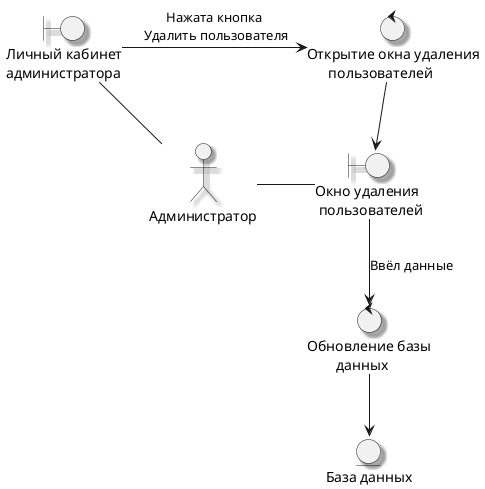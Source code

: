 @startuml
skinparam Shadowing true
actor "Администратор" as admin
boundary "Личный кабинет\nадминистратора" as mainMenuAd
boundary "Окно удаления\n пользователей" as removeUserWindow 

control "Открытие окна удаления\n      пользователей" as removeUserWindowControl
control "Обновление базы\n        данных" as writeToDatabase
entity "База данных" as fs


admin -u- mainMenuAd
admin -r- removeUserWindow
mainMenuAd -r-> removeUserWindowControl :Нажата кнопка\n Удалить пользователя
removeUserWindowControl --> removeUserWindow 
removeUserWindow --> writeToDatabase :Ввёл данные
writeToDatabase --> fs

@enduml